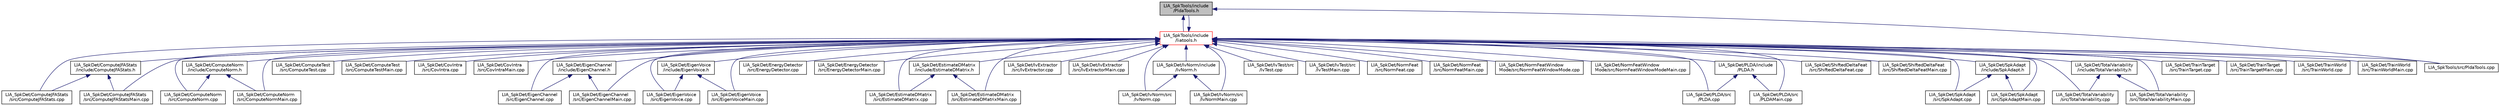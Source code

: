 digraph "LIA_SpkTools/include/PldaTools.h"
{
  edge [fontname="Helvetica",fontsize="10",labelfontname="Helvetica",labelfontsize="10"];
  node [fontname="Helvetica",fontsize="10",shape=record];
  Node1 [label="LIA_SpkTools/include\l/PldaTools.h",height=0.2,width=0.4,color="black", fillcolor="grey75", style="filled" fontcolor="black"];
  Node1 -> Node2 [dir="back",color="midnightblue",fontsize="10",style="solid",fontname="Helvetica"];
  Node2 [label="LIA_SpkTools/include\l/liatools.h",height=0.2,width=0.4,color="red", fillcolor="white", style="filled",URL="$liatools_8h.html"];
  Node2 -> Node3 [dir="back",color="midnightblue",fontsize="10",style="solid",fontname="Helvetica"];
  Node3 [label="LIA_SpkDet/ComputeJFAStats\l/include/ComputeJFAStats.h",height=0.2,width=0.4,color="black", fillcolor="white", style="filled",URL="$ComputeJFAStats_8h.html"];
  Node3 -> Node4 [dir="back",color="midnightblue",fontsize="10",style="solid",fontname="Helvetica"];
  Node4 [label="LIA_SpkDet/ComputeJFAStats\l/src/ComputeJFAStats.cpp",height=0.2,width=0.4,color="black", fillcolor="white", style="filled",URL="$ComputeJFAStats_8cpp.html"];
  Node3 -> Node5 [dir="back",color="midnightblue",fontsize="10",style="solid",fontname="Helvetica"];
  Node5 [label="LIA_SpkDet/ComputeJFAStats\l/src/ComputeJFAStatsMain.cpp",height=0.2,width=0.4,color="black", fillcolor="white", style="filled",URL="$ComputeJFAStatsMain_8cpp.html"];
  Node2 -> Node4 [dir="back",color="midnightblue",fontsize="10",style="solid",fontname="Helvetica"];
  Node2 -> Node5 [dir="back",color="midnightblue",fontsize="10",style="solid",fontname="Helvetica"];
  Node2 -> Node6 [dir="back",color="midnightblue",fontsize="10",style="solid",fontname="Helvetica"];
  Node6 [label="LIA_SpkDet/ComputeNorm\l/include/ComputeNorm.h",height=0.2,width=0.4,color="black", fillcolor="white", style="filled",URL="$ComputeNorm_8h.html"];
  Node6 -> Node7 [dir="back",color="midnightblue",fontsize="10",style="solid",fontname="Helvetica"];
  Node7 [label="LIA_SpkDet/ComputeNorm\l/src/ComputeNorm.cpp",height=0.2,width=0.4,color="black", fillcolor="white", style="filled",URL="$ComputeNorm_8cpp.html"];
  Node6 -> Node8 [dir="back",color="midnightblue",fontsize="10",style="solid",fontname="Helvetica"];
  Node8 [label="LIA_SpkDet/ComputeNorm\l/src/ComputeNormMain.cpp",height=0.2,width=0.4,color="black", fillcolor="white", style="filled",URL="$ComputeNormMain_8cpp.html"];
  Node2 -> Node7 [dir="back",color="midnightblue",fontsize="10",style="solid",fontname="Helvetica"];
  Node2 -> Node8 [dir="back",color="midnightblue",fontsize="10",style="solid",fontname="Helvetica"];
  Node2 -> Node9 [dir="back",color="midnightblue",fontsize="10",style="solid",fontname="Helvetica"];
  Node9 [label="LIA_SpkDet/ComputeTest\l/src/ComputeTest.cpp",height=0.2,width=0.4,color="black", fillcolor="white", style="filled",URL="$ComputeTest_8cpp.html"];
  Node2 -> Node10 [dir="back",color="midnightblue",fontsize="10",style="solid",fontname="Helvetica"];
  Node10 [label="LIA_SpkDet/ComputeTest\l/src/ComputeTestMain.cpp",height=0.2,width=0.4,color="black", fillcolor="white", style="filled",URL="$ComputeTestMain_8cpp.html"];
  Node2 -> Node11 [dir="back",color="midnightblue",fontsize="10",style="solid",fontname="Helvetica"];
  Node11 [label="LIA_SpkDet/CovIntra\l/src/CovIntra.cpp",height=0.2,width=0.4,color="black", fillcolor="white", style="filled",URL="$CovIntra_8cpp.html"];
  Node2 -> Node12 [dir="back",color="midnightblue",fontsize="10",style="solid",fontname="Helvetica"];
  Node12 [label="LIA_SpkDet/CovIntra\l/src/CovIntraMain.cpp",height=0.2,width=0.4,color="black", fillcolor="white", style="filled",URL="$CovIntraMain_8cpp.html"];
  Node2 -> Node13 [dir="back",color="midnightblue",fontsize="10",style="solid",fontname="Helvetica"];
  Node13 [label="LIA_SpkDet/EigenChannel\l/include/EigenChannel.h",height=0.2,width=0.4,color="black", fillcolor="white", style="filled",URL="$EigenChannel_8h.html"];
  Node13 -> Node14 [dir="back",color="midnightblue",fontsize="10",style="solid",fontname="Helvetica"];
  Node14 [label="LIA_SpkDet/EigenChannel\l/src/EigenChannel.cpp",height=0.2,width=0.4,color="black", fillcolor="white", style="filled",URL="$EigenChannel_8cpp.html"];
  Node13 -> Node15 [dir="back",color="midnightblue",fontsize="10",style="solid",fontname="Helvetica"];
  Node15 [label="LIA_SpkDet/EigenChannel\l/src/EigenChannelMain.cpp",height=0.2,width=0.4,color="black", fillcolor="white", style="filled",URL="$EigenChannelMain_8cpp.html"];
  Node2 -> Node14 [dir="back",color="midnightblue",fontsize="10",style="solid",fontname="Helvetica"];
  Node2 -> Node15 [dir="back",color="midnightblue",fontsize="10",style="solid",fontname="Helvetica"];
  Node2 -> Node16 [dir="back",color="midnightblue",fontsize="10",style="solid",fontname="Helvetica"];
  Node16 [label="LIA_SpkDet/EigenVoice\l/include/EigenVoice.h",height=0.2,width=0.4,color="black", fillcolor="white", style="filled",URL="$EigenVoice_8h.html"];
  Node16 -> Node17 [dir="back",color="midnightblue",fontsize="10",style="solid",fontname="Helvetica"];
  Node17 [label="LIA_SpkDet/EigenVoice\l/src/EigenVoice.cpp",height=0.2,width=0.4,color="black", fillcolor="white", style="filled",URL="$EigenVoice_8cpp.html"];
  Node16 -> Node18 [dir="back",color="midnightblue",fontsize="10",style="solid",fontname="Helvetica"];
  Node18 [label="LIA_SpkDet/EigenVoice\l/src/EigenVoiceMain.cpp",height=0.2,width=0.4,color="black", fillcolor="white", style="filled",URL="$EigenVoiceMain_8cpp.html"];
  Node2 -> Node17 [dir="back",color="midnightblue",fontsize="10",style="solid",fontname="Helvetica"];
  Node2 -> Node18 [dir="back",color="midnightblue",fontsize="10",style="solid",fontname="Helvetica"];
  Node2 -> Node19 [dir="back",color="midnightblue",fontsize="10",style="solid",fontname="Helvetica"];
  Node19 [label="LIA_SpkDet/EnergyDetector\l/src/EnergyDetector.cpp",height=0.2,width=0.4,color="black", fillcolor="white", style="filled",URL="$EnergyDetector_8cpp.html"];
  Node2 -> Node20 [dir="back",color="midnightblue",fontsize="10",style="solid",fontname="Helvetica"];
  Node20 [label="LIA_SpkDet/EnergyDetector\l/src/EnergyDetectorMain.cpp",height=0.2,width=0.4,color="black", fillcolor="white", style="filled",URL="$EnergyDetectorMain_8cpp.html"];
  Node2 -> Node21 [dir="back",color="midnightblue",fontsize="10",style="solid",fontname="Helvetica"];
  Node21 [label="LIA_SpkDet/EstimateDMatrix\l/include/EstimateDMatrix.h",height=0.2,width=0.4,color="black", fillcolor="white", style="filled",URL="$EstimateDMatrix_8h.html"];
  Node21 -> Node22 [dir="back",color="midnightblue",fontsize="10",style="solid",fontname="Helvetica"];
  Node22 [label="LIA_SpkDet/EstimateDMatrix\l/src/EstimateDMatrix.cpp",height=0.2,width=0.4,color="black", fillcolor="white", style="filled",URL="$EstimateDMatrix_8cpp.html"];
  Node21 -> Node23 [dir="back",color="midnightblue",fontsize="10",style="solid",fontname="Helvetica"];
  Node23 [label="LIA_SpkDet/EstimateDMatrix\l/src/EstimateDMatrixMain.cpp",height=0.2,width=0.4,color="black", fillcolor="white", style="filled",URL="$EstimateDMatrixMain_8cpp.html"];
  Node2 -> Node22 [dir="back",color="midnightblue",fontsize="10",style="solid",fontname="Helvetica"];
  Node2 -> Node23 [dir="back",color="midnightblue",fontsize="10",style="solid",fontname="Helvetica"];
  Node2 -> Node24 [dir="back",color="midnightblue",fontsize="10",style="solid",fontname="Helvetica"];
  Node24 [label="LIA_SpkDet/IvExtractor\l/src/IvExtractor.cpp",height=0.2,width=0.4,color="black", fillcolor="white", style="filled",URL="$IvExtractor_8cpp.html"];
  Node2 -> Node25 [dir="back",color="midnightblue",fontsize="10",style="solid",fontname="Helvetica"];
  Node25 [label="LIA_SpkDet/IvExtractor\l/src/IvExtractorMain.cpp",height=0.2,width=0.4,color="black", fillcolor="white", style="filled",URL="$IvExtractorMain_8cpp.html"];
  Node2 -> Node26 [dir="back",color="midnightblue",fontsize="10",style="solid",fontname="Helvetica"];
  Node26 [label="LIA_SpkDet/IvNorm/include\l/IvNorm.h",height=0.2,width=0.4,color="black", fillcolor="white", style="filled",URL="$IvNorm_8h.html"];
  Node26 -> Node27 [dir="back",color="midnightblue",fontsize="10",style="solid",fontname="Helvetica"];
  Node27 [label="LIA_SpkDet/IvNorm/src\l/IvNorm.cpp",height=0.2,width=0.4,color="black", fillcolor="white", style="filled",URL="$IvNorm_8cpp.html"];
  Node26 -> Node28 [dir="back",color="midnightblue",fontsize="10",style="solid",fontname="Helvetica"];
  Node28 [label="LIA_SpkDet/IvNorm/src\l/IvNormMain.cpp",height=0.2,width=0.4,color="black", fillcolor="white", style="filled",URL="$IvNormMain_8cpp.html"];
  Node2 -> Node27 [dir="back",color="midnightblue",fontsize="10",style="solid",fontname="Helvetica"];
  Node2 -> Node28 [dir="back",color="midnightblue",fontsize="10",style="solid",fontname="Helvetica"];
  Node2 -> Node29 [dir="back",color="midnightblue",fontsize="10",style="solid",fontname="Helvetica"];
  Node29 [label="LIA_SpkDet/IvTest/src\l/IvTest.cpp",height=0.2,width=0.4,color="black", fillcolor="white", style="filled",URL="$IvTest_8cpp.html"];
  Node2 -> Node30 [dir="back",color="midnightblue",fontsize="10",style="solid",fontname="Helvetica"];
  Node30 [label="LIA_SpkDet/IvTest/src\l/IvTestMain.cpp",height=0.2,width=0.4,color="black", fillcolor="white", style="filled",URL="$IvTestMain_8cpp.html"];
  Node2 -> Node31 [dir="back",color="midnightblue",fontsize="10",style="solid",fontname="Helvetica"];
  Node31 [label="LIA_SpkDet/NormFeat\l/src/NormFeat.cpp",height=0.2,width=0.4,color="black", fillcolor="white", style="filled",URL="$NormFeat_8cpp.html"];
  Node2 -> Node32 [dir="back",color="midnightblue",fontsize="10",style="solid",fontname="Helvetica"];
  Node32 [label="LIA_SpkDet/NormFeat\l/src/NormFeatMain.cpp",height=0.2,width=0.4,color="black", fillcolor="white", style="filled",URL="$NormFeatMain_8cpp.html"];
  Node2 -> Node33 [dir="back",color="midnightblue",fontsize="10",style="solid",fontname="Helvetica"];
  Node33 [label="LIA_SpkDet/NormFeatWindow\lMode/src/NormFeatWindowMode.cpp",height=0.2,width=0.4,color="black", fillcolor="white", style="filled",URL="$NormFeatWindowMode_8cpp.html"];
  Node2 -> Node34 [dir="back",color="midnightblue",fontsize="10",style="solid",fontname="Helvetica"];
  Node34 [label="LIA_SpkDet/NormFeatWindow\lMode/src/NormFeatWindowModeMain.cpp",height=0.2,width=0.4,color="black", fillcolor="white", style="filled",URL="$NormFeatWindowModeMain_8cpp.html"];
  Node2 -> Node35 [dir="back",color="midnightblue",fontsize="10",style="solid",fontname="Helvetica"];
  Node35 [label="LIA_SpkDet/PLDA/include\l/PLDA.h",height=0.2,width=0.4,color="black", fillcolor="white", style="filled",URL="$PLDA_8h.html"];
  Node35 -> Node36 [dir="back",color="midnightblue",fontsize="10",style="solid",fontname="Helvetica"];
  Node36 [label="LIA_SpkDet/PLDA/src\l/PLDA.cpp",height=0.2,width=0.4,color="black", fillcolor="white", style="filled",URL="$PLDA_8cpp.html"];
  Node35 -> Node37 [dir="back",color="midnightblue",fontsize="10",style="solid",fontname="Helvetica"];
  Node37 [label="LIA_SpkDet/PLDA/src\l/PLDAMain.cpp",height=0.2,width=0.4,color="black", fillcolor="white", style="filled",URL="$PLDAMain_8cpp.html"];
  Node2 -> Node36 [dir="back",color="midnightblue",fontsize="10",style="solid",fontname="Helvetica"];
  Node2 -> Node37 [dir="back",color="midnightblue",fontsize="10",style="solid",fontname="Helvetica"];
  Node2 -> Node38 [dir="back",color="midnightblue",fontsize="10",style="solid",fontname="Helvetica"];
  Node38 [label="LIA_SpkDet/ShiftedDeltaFeat\l/src/ShiftedDeltaFeat.cpp",height=0.2,width=0.4,color="black", fillcolor="white", style="filled",URL="$ShiftedDeltaFeat_8cpp.html"];
  Node2 -> Node39 [dir="back",color="midnightblue",fontsize="10",style="solid",fontname="Helvetica"];
  Node39 [label="LIA_SpkDet/ShiftedDeltaFeat\l/src/ShiftedDeltaFeatMain.cpp",height=0.2,width=0.4,color="black", fillcolor="white", style="filled",URL="$ShiftedDeltaFeatMain_8cpp.html"];
  Node2 -> Node40 [dir="back",color="midnightblue",fontsize="10",style="solid",fontname="Helvetica"];
  Node40 [label="LIA_SpkDet/SpkAdapt\l/include/SpkAdapt.h",height=0.2,width=0.4,color="black", fillcolor="white", style="filled",URL="$SpkAdapt_8h.html"];
  Node40 -> Node41 [dir="back",color="midnightblue",fontsize="10",style="solid",fontname="Helvetica"];
  Node41 [label="LIA_SpkDet/SpkAdapt\l/src/SpkAdapt.cpp",height=0.2,width=0.4,color="black", fillcolor="white", style="filled",URL="$SpkAdapt_8cpp.html"];
  Node40 -> Node42 [dir="back",color="midnightblue",fontsize="10",style="solid",fontname="Helvetica"];
  Node42 [label="LIA_SpkDet/SpkAdapt\l/src/SpkAdaptMain.cpp",height=0.2,width=0.4,color="black", fillcolor="white", style="filled",URL="$SpkAdaptMain_8cpp.html"];
  Node2 -> Node41 [dir="back",color="midnightblue",fontsize="10",style="solid",fontname="Helvetica"];
  Node2 -> Node42 [dir="back",color="midnightblue",fontsize="10",style="solid",fontname="Helvetica"];
  Node2 -> Node43 [dir="back",color="midnightblue",fontsize="10",style="solid",fontname="Helvetica"];
  Node43 [label="LIA_SpkDet/TotalVariability\l/include/TotalVariability.h",height=0.2,width=0.4,color="black", fillcolor="white", style="filled",URL="$TotalVariability_8h.html"];
  Node43 -> Node44 [dir="back",color="midnightblue",fontsize="10",style="solid",fontname="Helvetica"];
  Node44 [label="LIA_SpkDet/TotalVariability\l/src/TotalVariability.cpp",height=0.2,width=0.4,color="black", fillcolor="white", style="filled",URL="$TotalVariability_8cpp.html"];
  Node43 -> Node45 [dir="back",color="midnightblue",fontsize="10",style="solid",fontname="Helvetica"];
  Node45 [label="LIA_SpkDet/TotalVariability\l/src/TotalVariabilityMain.cpp",height=0.2,width=0.4,color="black", fillcolor="white", style="filled",URL="$TotalVariabilityMain_8cpp.html"];
  Node2 -> Node44 [dir="back",color="midnightblue",fontsize="10",style="solid",fontname="Helvetica"];
  Node2 -> Node45 [dir="back",color="midnightblue",fontsize="10",style="solid",fontname="Helvetica"];
  Node2 -> Node46 [dir="back",color="midnightblue",fontsize="10",style="solid",fontname="Helvetica"];
  Node46 [label="LIA_SpkDet/TrainTarget\l/src/TrainTarget.cpp",height=0.2,width=0.4,color="black", fillcolor="white", style="filled",URL="$TrainTarget_8cpp.html"];
  Node2 -> Node47 [dir="back",color="midnightblue",fontsize="10",style="solid",fontname="Helvetica"];
  Node47 [label="LIA_SpkDet/TrainTarget\l/src/TrainTargetMain.cpp",height=0.2,width=0.4,color="black", fillcolor="white", style="filled",URL="$TrainTargetMain_8cpp.html"];
  Node2 -> Node48 [dir="back",color="midnightblue",fontsize="10",style="solid",fontname="Helvetica"];
  Node48 [label="LIA_SpkDet/TrainWorld\l/src/TrainWorld.cpp",height=0.2,width=0.4,color="black", fillcolor="white", style="filled",URL="$TrainWorld_8cpp.html"];
  Node2 -> Node49 [dir="back",color="midnightblue",fontsize="10",style="solid",fontname="Helvetica"];
  Node49 [label="LIA_SpkDet/TrainWorld\l/src/TrainWorldMain.cpp",height=0.2,width=0.4,color="black", fillcolor="white", style="filled",URL="$TrainWorldMain_8cpp.html"];
  Node2 -> Node1 [dir="back",color="midnightblue",fontsize="10",style="solid",fontname="Helvetica"];
  Node2 -> Node50 [dir="back",color="midnightblue",fontsize="10",style="solid",fontname="Helvetica"];
  Node50 [label="LIA_SpkTools/src/PldaTools.cpp",height=0.2,width=0.4,color="black", fillcolor="white", style="filled",URL="$PldaTools_8cpp.html"];
  Node1 -> Node50 [dir="back",color="midnightblue",fontsize="10",style="solid",fontname="Helvetica"];
}
